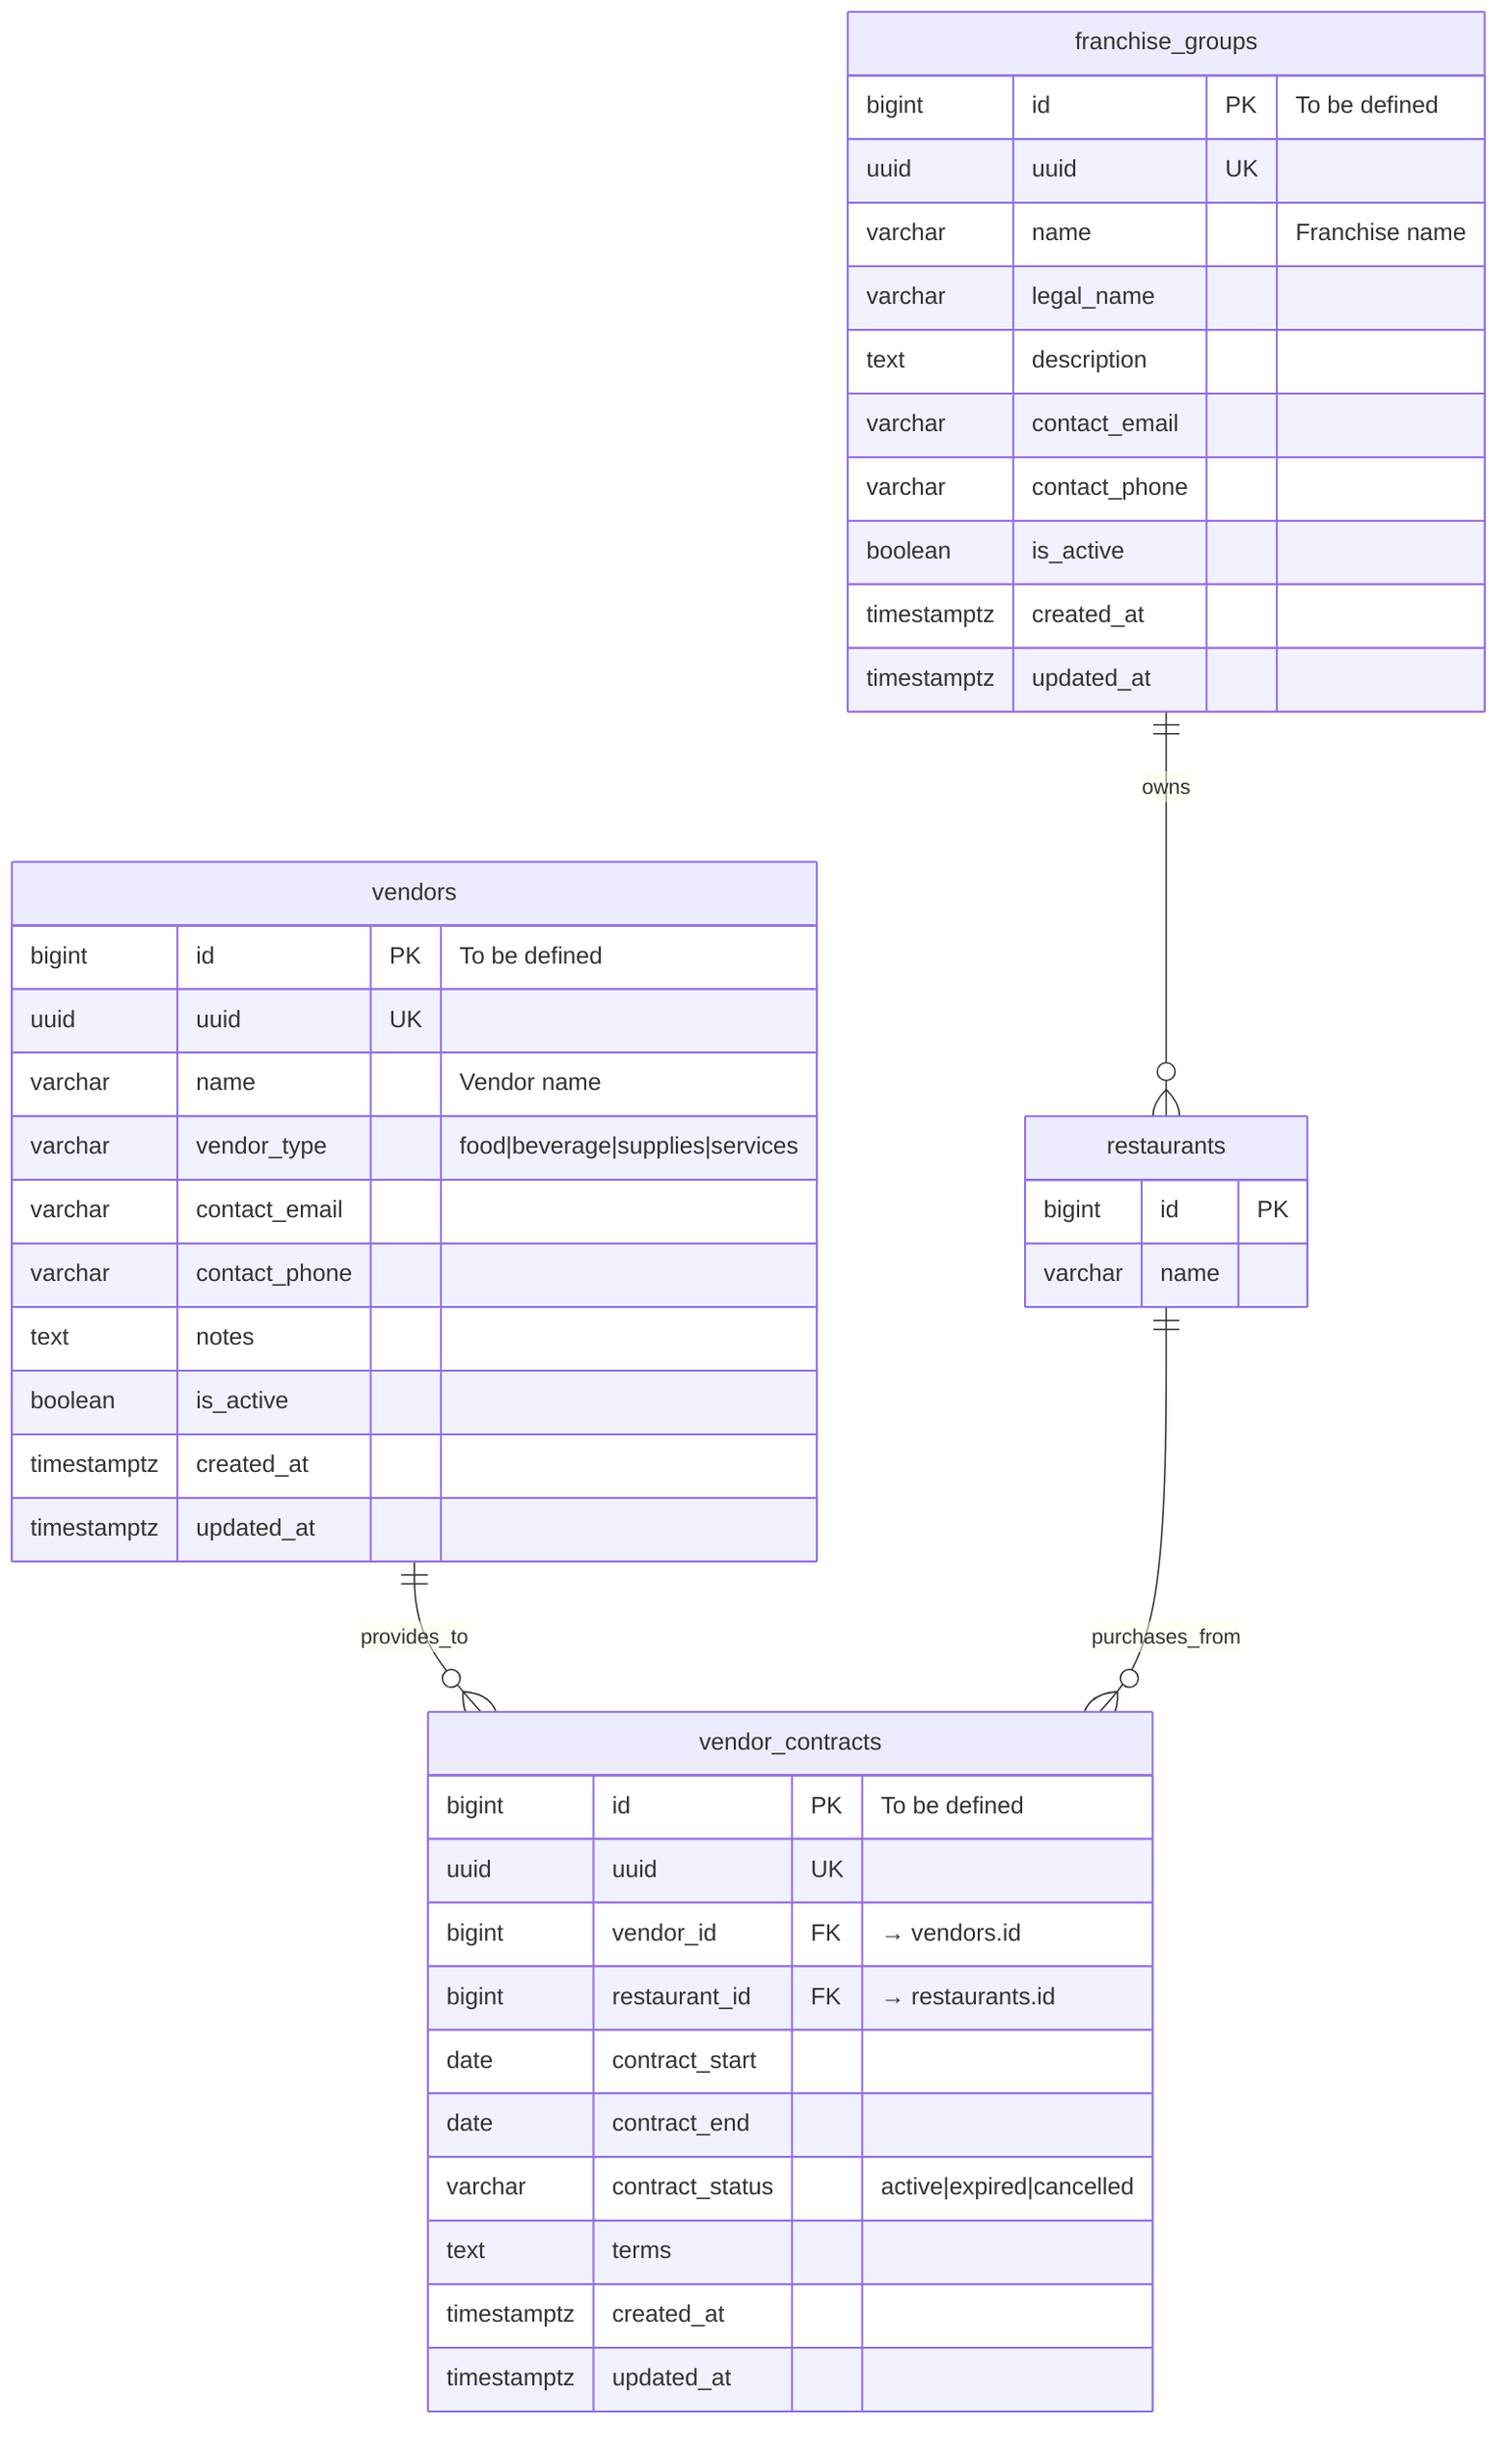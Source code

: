 erDiagram
    %% ============================================
    %% VENDORS & FRANCHISES ENTITY
    %% Status: ⏳ NOT STARTED (Can start: 2025-10-15)
    %% Purpose: Franchise groups, multi-location management
    %% Dependencies: Restaurant Management ✅
    %% ============================================

    %% TODO: Update this diagram when migration begins

    franchise_groups ||--o{ restaurants : "owns"
    vendors ||--o{ vendor_contracts : "provides_to"
    restaurants ||--o{ vendor_contracts : "purchases_from"

    franchise_groups {
        bigint id PK "To be defined"
        uuid uuid UK
        varchar name "Franchise name"
        varchar legal_name
        text description
        varchar contact_email
        varchar contact_phone
        boolean is_active
        timestamptz created_at
        timestamptz updated_at
    }

    vendors {
        bigint id PK "To be defined"
        uuid uuid UK
        varchar name "Vendor name"
        varchar vendor_type "food|beverage|supplies|services"
        varchar contact_email
        varchar contact_phone
        text notes
        boolean is_active
        timestamptz created_at
        timestamptz updated_at
    }

    vendor_contracts {
        bigint id PK "To be defined"
        uuid uuid UK
        bigint vendor_id FK "→ vendors.id"
        bigint restaurant_id FK "→ restaurants.id"
        date contract_start
        date contract_end
        varchar contract_status "active|expired|cancelled"
        text terms
        timestamptz created_at
        timestamptz updated_at
    }

    %% Placeholder reference
    restaurants {
        bigint id PK
        varchar name
    }